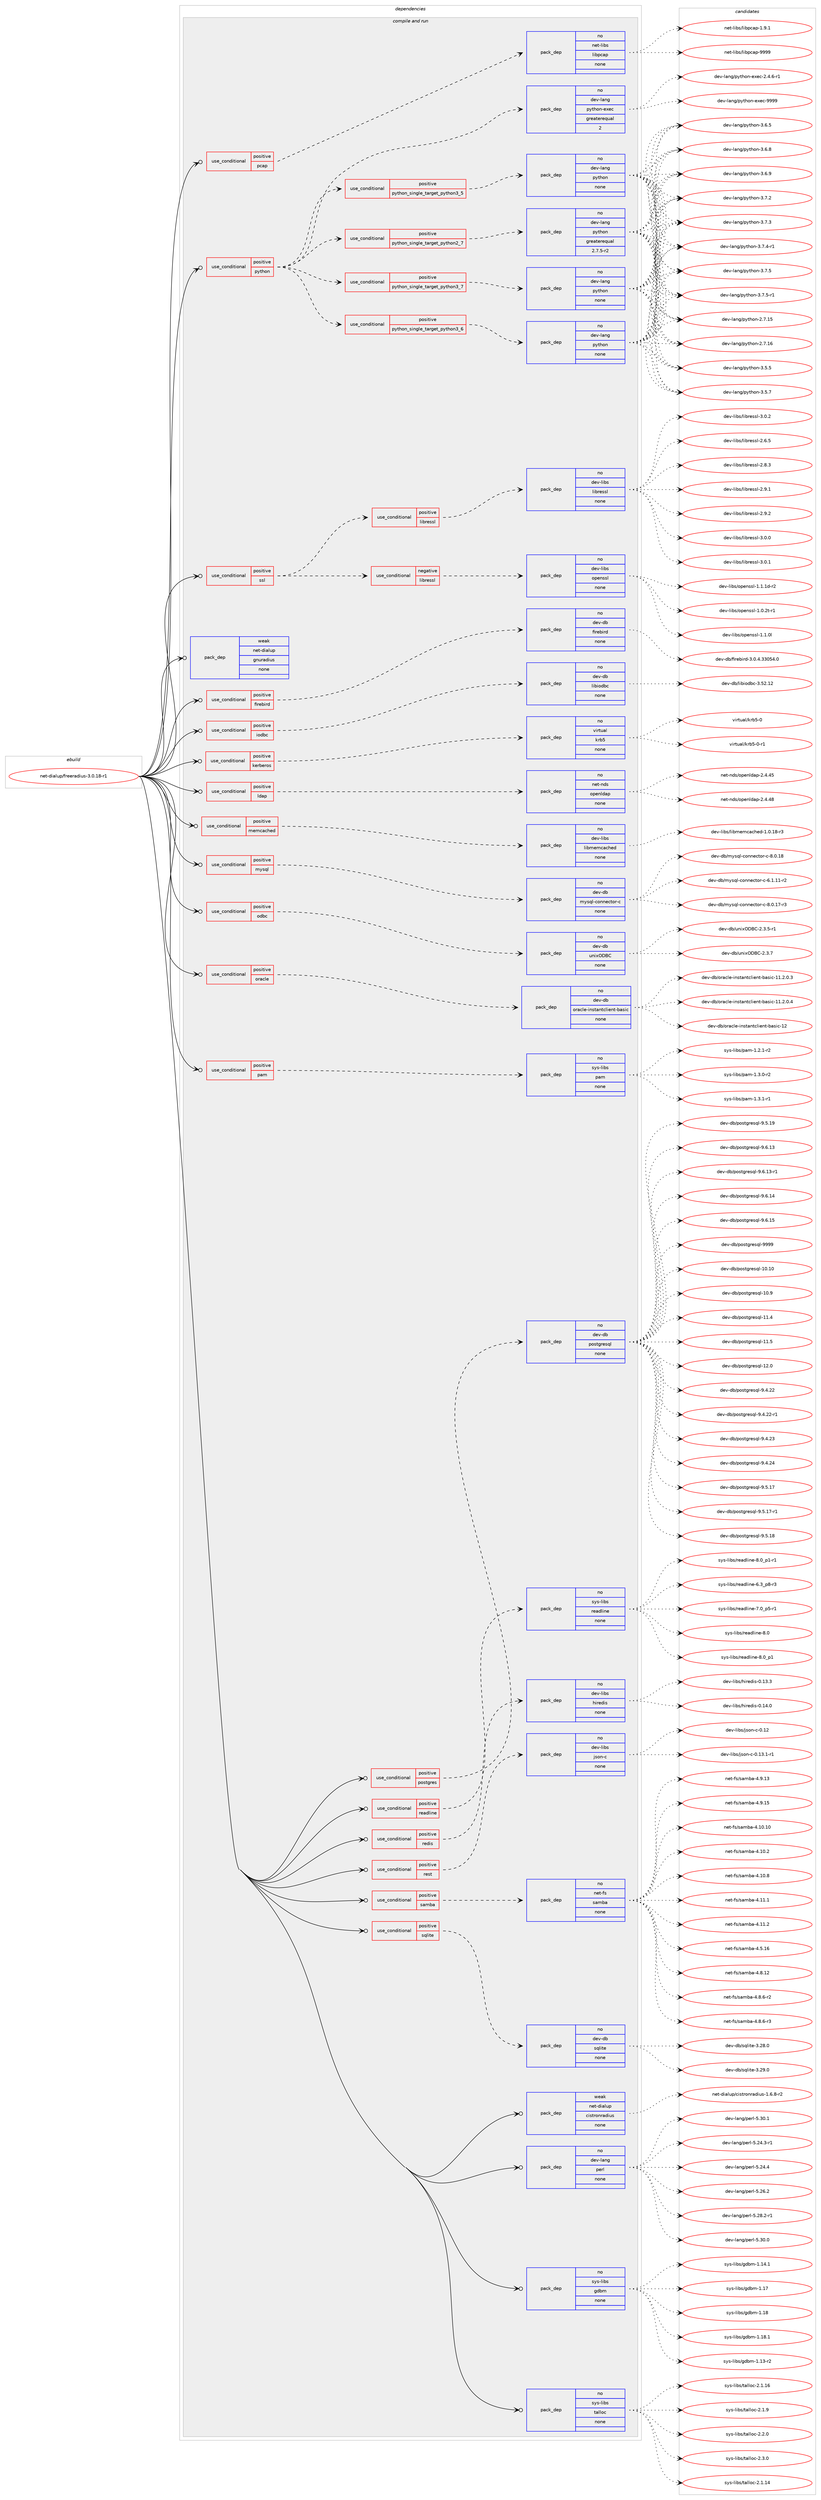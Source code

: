 digraph prolog {

# *************
# Graph options
# *************

newrank=true;
concentrate=true;
compound=true;
graph [rankdir=LR,fontname=Helvetica,fontsize=10,ranksep=1.5];#, ranksep=2.5, nodesep=0.2];
edge  [arrowhead=vee];
node  [fontname=Helvetica,fontsize=10];

# **********
# The ebuild
# **********

subgraph cluster_leftcol {
color=gray;
rank=same;
label=<<i>ebuild</i>>;
id [label="net-dialup/freeradius-3.0.18-r1", color=red, width=4, href="../net-dialup/freeradius-3.0.18-r1.svg"];
}

# ****************
# The dependencies
# ****************

subgraph cluster_midcol {
color=gray;
label=<<i>dependencies</i>>;
subgraph cluster_compile {
fillcolor="#eeeeee";
style=filled;
label=<<i>compile</i>>;
}
subgraph cluster_compileandrun {
fillcolor="#eeeeee";
style=filled;
label=<<i>compile and run</i>>;
subgraph cond199051 {
dependency817588 [label=<<TABLE BORDER="0" CELLBORDER="1" CELLSPACING="0" CELLPADDING="4"><TR><TD ROWSPAN="3" CELLPADDING="10">use_conditional</TD></TR><TR><TD>positive</TD></TR><TR><TD>firebird</TD></TR></TABLE>>, shape=none, color=red];
subgraph pack604239 {
dependency817589 [label=<<TABLE BORDER="0" CELLBORDER="1" CELLSPACING="0" CELLPADDING="4" WIDTH="220"><TR><TD ROWSPAN="6" CELLPADDING="30">pack_dep</TD></TR><TR><TD WIDTH="110">no</TD></TR><TR><TD>dev-db</TD></TR><TR><TD>firebird</TD></TR><TR><TD>none</TD></TR><TR><TD></TD></TR></TABLE>>, shape=none, color=blue];
}
dependency817588:e -> dependency817589:w [weight=20,style="dashed",arrowhead="vee"];
}
id:e -> dependency817588:w [weight=20,style="solid",arrowhead="odotvee"];
subgraph cond199052 {
dependency817590 [label=<<TABLE BORDER="0" CELLBORDER="1" CELLSPACING="0" CELLPADDING="4"><TR><TD ROWSPAN="3" CELLPADDING="10">use_conditional</TD></TR><TR><TD>positive</TD></TR><TR><TD>iodbc</TD></TR></TABLE>>, shape=none, color=red];
subgraph pack604240 {
dependency817591 [label=<<TABLE BORDER="0" CELLBORDER="1" CELLSPACING="0" CELLPADDING="4" WIDTH="220"><TR><TD ROWSPAN="6" CELLPADDING="30">pack_dep</TD></TR><TR><TD WIDTH="110">no</TD></TR><TR><TD>dev-db</TD></TR><TR><TD>libiodbc</TD></TR><TR><TD>none</TD></TR><TR><TD></TD></TR></TABLE>>, shape=none, color=blue];
}
dependency817590:e -> dependency817591:w [weight=20,style="dashed",arrowhead="vee"];
}
id:e -> dependency817590:w [weight=20,style="solid",arrowhead="odotvee"];
subgraph cond199053 {
dependency817592 [label=<<TABLE BORDER="0" CELLBORDER="1" CELLSPACING="0" CELLPADDING="4"><TR><TD ROWSPAN="3" CELLPADDING="10">use_conditional</TD></TR><TR><TD>positive</TD></TR><TR><TD>kerberos</TD></TR></TABLE>>, shape=none, color=red];
subgraph pack604241 {
dependency817593 [label=<<TABLE BORDER="0" CELLBORDER="1" CELLSPACING="0" CELLPADDING="4" WIDTH="220"><TR><TD ROWSPAN="6" CELLPADDING="30">pack_dep</TD></TR><TR><TD WIDTH="110">no</TD></TR><TR><TD>virtual</TD></TR><TR><TD>krb5</TD></TR><TR><TD>none</TD></TR><TR><TD></TD></TR></TABLE>>, shape=none, color=blue];
}
dependency817592:e -> dependency817593:w [weight=20,style="dashed",arrowhead="vee"];
}
id:e -> dependency817592:w [weight=20,style="solid",arrowhead="odotvee"];
subgraph cond199054 {
dependency817594 [label=<<TABLE BORDER="0" CELLBORDER="1" CELLSPACING="0" CELLPADDING="4"><TR><TD ROWSPAN="3" CELLPADDING="10">use_conditional</TD></TR><TR><TD>positive</TD></TR><TR><TD>ldap</TD></TR></TABLE>>, shape=none, color=red];
subgraph pack604242 {
dependency817595 [label=<<TABLE BORDER="0" CELLBORDER="1" CELLSPACING="0" CELLPADDING="4" WIDTH="220"><TR><TD ROWSPAN="6" CELLPADDING="30">pack_dep</TD></TR><TR><TD WIDTH="110">no</TD></TR><TR><TD>net-nds</TD></TR><TR><TD>openldap</TD></TR><TR><TD>none</TD></TR><TR><TD></TD></TR></TABLE>>, shape=none, color=blue];
}
dependency817594:e -> dependency817595:w [weight=20,style="dashed",arrowhead="vee"];
}
id:e -> dependency817594:w [weight=20,style="solid",arrowhead="odotvee"];
subgraph cond199055 {
dependency817596 [label=<<TABLE BORDER="0" CELLBORDER="1" CELLSPACING="0" CELLPADDING="4"><TR><TD ROWSPAN="3" CELLPADDING="10">use_conditional</TD></TR><TR><TD>positive</TD></TR><TR><TD>memcached</TD></TR></TABLE>>, shape=none, color=red];
subgraph pack604243 {
dependency817597 [label=<<TABLE BORDER="0" CELLBORDER="1" CELLSPACING="0" CELLPADDING="4" WIDTH="220"><TR><TD ROWSPAN="6" CELLPADDING="30">pack_dep</TD></TR><TR><TD WIDTH="110">no</TD></TR><TR><TD>dev-libs</TD></TR><TR><TD>libmemcached</TD></TR><TR><TD>none</TD></TR><TR><TD></TD></TR></TABLE>>, shape=none, color=blue];
}
dependency817596:e -> dependency817597:w [weight=20,style="dashed",arrowhead="vee"];
}
id:e -> dependency817596:w [weight=20,style="solid",arrowhead="odotvee"];
subgraph cond199056 {
dependency817598 [label=<<TABLE BORDER="0" CELLBORDER="1" CELLSPACING="0" CELLPADDING="4"><TR><TD ROWSPAN="3" CELLPADDING="10">use_conditional</TD></TR><TR><TD>positive</TD></TR><TR><TD>mysql</TD></TR></TABLE>>, shape=none, color=red];
subgraph pack604244 {
dependency817599 [label=<<TABLE BORDER="0" CELLBORDER="1" CELLSPACING="0" CELLPADDING="4" WIDTH="220"><TR><TD ROWSPAN="6" CELLPADDING="30">pack_dep</TD></TR><TR><TD WIDTH="110">no</TD></TR><TR><TD>dev-db</TD></TR><TR><TD>mysql-connector-c</TD></TR><TR><TD>none</TD></TR><TR><TD></TD></TR></TABLE>>, shape=none, color=blue];
}
dependency817598:e -> dependency817599:w [weight=20,style="dashed",arrowhead="vee"];
}
id:e -> dependency817598:w [weight=20,style="solid",arrowhead="odotvee"];
subgraph cond199057 {
dependency817600 [label=<<TABLE BORDER="0" CELLBORDER="1" CELLSPACING="0" CELLPADDING="4"><TR><TD ROWSPAN="3" CELLPADDING="10">use_conditional</TD></TR><TR><TD>positive</TD></TR><TR><TD>odbc</TD></TR></TABLE>>, shape=none, color=red];
subgraph pack604245 {
dependency817601 [label=<<TABLE BORDER="0" CELLBORDER="1" CELLSPACING="0" CELLPADDING="4" WIDTH="220"><TR><TD ROWSPAN="6" CELLPADDING="30">pack_dep</TD></TR><TR><TD WIDTH="110">no</TD></TR><TR><TD>dev-db</TD></TR><TR><TD>unixODBC</TD></TR><TR><TD>none</TD></TR><TR><TD></TD></TR></TABLE>>, shape=none, color=blue];
}
dependency817600:e -> dependency817601:w [weight=20,style="dashed",arrowhead="vee"];
}
id:e -> dependency817600:w [weight=20,style="solid",arrowhead="odotvee"];
subgraph cond199058 {
dependency817602 [label=<<TABLE BORDER="0" CELLBORDER="1" CELLSPACING="0" CELLPADDING="4"><TR><TD ROWSPAN="3" CELLPADDING="10">use_conditional</TD></TR><TR><TD>positive</TD></TR><TR><TD>oracle</TD></TR></TABLE>>, shape=none, color=red];
subgraph pack604246 {
dependency817603 [label=<<TABLE BORDER="0" CELLBORDER="1" CELLSPACING="0" CELLPADDING="4" WIDTH="220"><TR><TD ROWSPAN="6" CELLPADDING="30">pack_dep</TD></TR><TR><TD WIDTH="110">no</TD></TR><TR><TD>dev-db</TD></TR><TR><TD>oracle-instantclient-basic</TD></TR><TR><TD>none</TD></TR><TR><TD></TD></TR></TABLE>>, shape=none, color=blue];
}
dependency817602:e -> dependency817603:w [weight=20,style="dashed",arrowhead="vee"];
}
id:e -> dependency817602:w [weight=20,style="solid",arrowhead="odotvee"];
subgraph cond199059 {
dependency817604 [label=<<TABLE BORDER="0" CELLBORDER="1" CELLSPACING="0" CELLPADDING="4"><TR><TD ROWSPAN="3" CELLPADDING="10">use_conditional</TD></TR><TR><TD>positive</TD></TR><TR><TD>pam</TD></TR></TABLE>>, shape=none, color=red];
subgraph pack604247 {
dependency817605 [label=<<TABLE BORDER="0" CELLBORDER="1" CELLSPACING="0" CELLPADDING="4" WIDTH="220"><TR><TD ROWSPAN="6" CELLPADDING="30">pack_dep</TD></TR><TR><TD WIDTH="110">no</TD></TR><TR><TD>sys-libs</TD></TR><TR><TD>pam</TD></TR><TR><TD>none</TD></TR><TR><TD></TD></TR></TABLE>>, shape=none, color=blue];
}
dependency817604:e -> dependency817605:w [weight=20,style="dashed",arrowhead="vee"];
}
id:e -> dependency817604:w [weight=20,style="solid",arrowhead="odotvee"];
subgraph cond199060 {
dependency817606 [label=<<TABLE BORDER="0" CELLBORDER="1" CELLSPACING="0" CELLPADDING="4"><TR><TD ROWSPAN="3" CELLPADDING="10">use_conditional</TD></TR><TR><TD>positive</TD></TR><TR><TD>pcap</TD></TR></TABLE>>, shape=none, color=red];
subgraph pack604248 {
dependency817607 [label=<<TABLE BORDER="0" CELLBORDER="1" CELLSPACING="0" CELLPADDING="4" WIDTH="220"><TR><TD ROWSPAN="6" CELLPADDING="30">pack_dep</TD></TR><TR><TD WIDTH="110">no</TD></TR><TR><TD>net-libs</TD></TR><TR><TD>libpcap</TD></TR><TR><TD>none</TD></TR><TR><TD></TD></TR></TABLE>>, shape=none, color=blue];
}
dependency817606:e -> dependency817607:w [weight=20,style="dashed",arrowhead="vee"];
}
id:e -> dependency817606:w [weight=20,style="solid",arrowhead="odotvee"];
subgraph cond199061 {
dependency817608 [label=<<TABLE BORDER="0" CELLBORDER="1" CELLSPACING="0" CELLPADDING="4"><TR><TD ROWSPAN="3" CELLPADDING="10">use_conditional</TD></TR><TR><TD>positive</TD></TR><TR><TD>postgres</TD></TR></TABLE>>, shape=none, color=red];
subgraph pack604249 {
dependency817609 [label=<<TABLE BORDER="0" CELLBORDER="1" CELLSPACING="0" CELLPADDING="4" WIDTH="220"><TR><TD ROWSPAN="6" CELLPADDING="30">pack_dep</TD></TR><TR><TD WIDTH="110">no</TD></TR><TR><TD>dev-db</TD></TR><TR><TD>postgresql</TD></TR><TR><TD>none</TD></TR><TR><TD></TD></TR></TABLE>>, shape=none, color=blue];
}
dependency817608:e -> dependency817609:w [weight=20,style="dashed",arrowhead="vee"];
}
id:e -> dependency817608:w [weight=20,style="solid",arrowhead="odotvee"];
subgraph cond199062 {
dependency817610 [label=<<TABLE BORDER="0" CELLBORDER="1" CELLSPACING="0" CELLPADDING="4"><TR><TD ROWSPAN="3" CELLPADDING="10">use_conditional</TD></TR><TR><TD>positive</TD></TR><TR><TD>python</TD></TR></TABLE>>, shape=none, color=red];
subgraph cond199063 {
dependency817611 [label=<<TABLE BORDER="0" CELLBORDER="1" CELLSPACING="0" CELLPADDING="4"><TR><TD ROWSPAN="3" CELLPADDING="10">use_conditional</TD></TR><TR><TD>positive</TD></TR><TR><TD>python_single_target_python2_7</TD></TR></TABLE>>, shape=none, color=red];
subgraph pack604250 {
dependency817612 [label=<<TABLE BORDER="0" CELLBORDER="1" CELLSPACING="0" CELLPADDING="4" WIDTH="220"><TR><TD ROWSPAN="6" CELLPADDING="30">pack_dep</TD></TR><TR><TD WIDTH="110">no</TD></TR><TR><TD>dev-lang</TD></TR><TR><TD>python</TD></TR><TR><TD>greaterequal</TD></TR><TR><TD>2.7.5-r2</TD></TR></TABLE>>, shape=none, color=blue];
}
dependency817611:e -> dependency817612:w [weight=20,style="dashed",arrowhead="vee"];
}
dependency817610:e -> dependency817611:w [weight=20,style="dashed",arrowhead="vee"];
subgraph cond199064 {
dependency817613 [label=<<TABLE BORDER="0" CELLBORDER="1" CELLSPACING="0" CELLPADDING="4"><TR><TD ROWSPAN="3" CELLPADDING="10">use_conditional</TD></TR><TR><TD>positive</TD></TR><TR><TD>python_single_target_python3_5</TD></TR></TABLE>>, shape=none, color=red];
subgraph pack604251 {
dependency817614 [label=<<TABLE BORDER="0" CELLBORDER="1" CELLSPACING="0" CELLPADDING="4" WIDTH="220"><TR><TD ROWSPAN="6" CELLPADDING="30">pack_dep</TD></TR><TR><TD WIDTH="110">no</TD></TR><TR><TD>dev-lang</TD></TR><TR><TD>python</TD></TR><TR><TD>none</TD></TR><TR><TD></TD></TR></TABLE>>, shape=none, color=blue];
}
dependency817613:e -> dependency817614:w [weight=20,style="dashed",arrowhead="vee"];
}
dependency817610:e -> dependency817613:w [weight=20,style="dashed",arrowhead="vee"];
subgraph cond199065 {
dependency817615 [label=<<TABLE BORDER="0" CELLBORDER="1" CELLSPACING="0" CELLPADDING="4"><TR><TD ROWSPAN="3" CELLPADDING="10">use_conditional</TD></TR><TR><TD>positive</TD></TR><TR><TD>python_single_target_python3_6</TD></TR></TABLE>>, shape=none, color=red];
subgraph pack604252 {
dependency817616 [label=<<TABLE BORDER="0" CELLBORDER="1" CELLSPACING="0" CELLPADDING="4" WIDTH="220"><TR><TD ROWSPAN="6" CELLPADDING="30">pack_dep</TD></TR><TR><TD WIDTH="110">no</TD></TR><TR><TD>dev-lang</TD></TR><TR><TD>python</TD></TR><TR><TD>none</TD></TR><TR><TD></TD></TR></TABLE>>, shape=none, color=blue];
}
dependency817615:e -> dependency817616:w [weight=20,style="dashed",arrowhead="vee"];
}
dependency817610:e -> dependency817615:w [weight=20,style="dashed",arrowhead="vee"];
subgraph cond199066 {
dependency817617 [label=<<TABLE BORDER="0" CELLBORDER="1" CELLSPACING="0" CELLPADDING="4"><TR><TD ROWSPAN="3" CELLPADDING="10">use_conditional</TD></TR><TR><TD>positive</TD></TR><TR><TD>python_single_target_python3_7</TD></TR></TABLE>>, shape=none, color=red];
subgraph pack604253 {
dependency817618 [label=<<TABLE BORDER="0" CELLBORDER="1" CELLSPACING="0" CELLPADDING="4" WIDTH="220"><TR><TD ROWSPAN="6" CELLPADDING="30">pack_dep</TD></TR><TR><TD WIDTH="110">no</TD></TR><TR><TD>dev-lang</TD></TR><TR><TD>python</TD></TR><TR><TD>none</TD></TR><TR><TD></TD></TR></TABLE>>, shape=none, color=blue];
}
dependency817617:e -> dependency817618:w [weight=20,style="dashed",arrowhead="vee"];
}
dependency817610:e -> dependency817617:w [weight=20,style="dashed",arrowhead="vee"];
subgraph pack604254 {
dependency817619 [label=<<TABLE BORDER="0" CELLBORDER="1" CELLSPACING="0" CELLPADDING="4" WIDTH="220"><TR><TD ROWSPAN="6" CELLPADDING="30">pack_dep</TD></TR><TR><TD WIDTH="110">no</TD></TR><TR><TD>dev-lang</TD></TR><TR><TD>python-exec</TD></TR><TR><TD>greaterequal</TD></TR><TR><TD>2</TD></TR></TABLE>>, shape=none, color=blue];
}
dependency817610:e -> dependency817619:w [weight=20,style="dashed",arrowhead="vee"];
}
id:e -> dependency817610:w [weight=20,style="solid",arrowhead="odotvee"];
subgraph cond199067 {
dependency817620 [label=<<TABLE BORDER="0" CELLBORDER="1" CELLSPACING="0" CELLPADDING="4"><TR><TD ROWSPAN="3" CELLPADDING="10">use_conditional</TD></TR><TR><TD>positive</TD></TR><TR><TD>readline</TD></TR></TABLE>>, shape=none, color=red];
subgraph pack604255 {
dependency817621 [label=<<TABLE BORDER="0" CELLBORDER="1" CELLSPACING="0" CELLPADDING="4" WIDTH="220"><TR><TD ROWSPAN="6" CELLPADDING="30">pack_dep</TD></TR><TR><TD WIDTH="110">no</TD></TR><TR><TD>sys-libs</TD></TR><TR><TD>readline</TD></TR><TR><TD>none</TD></TR><TR><TD></TD></TR></TABLE>>, shape=none, color=blue];
}
dependency817620:e -> dependency817621:w [weight=20,style="dashed",arrowhead="vee"];
}
id:e -> dependency817620:w [weight=20,style="solid",arrowhead="odotvee"];
subgraph cond199068 {
dependency817622 [label=<<TABLE BORDER="0" CELLBORDER="1" CELLSPACING="0" CELLPADDING="4"><TR><TD ROWSPAN="3" CELLPADDING="10">use_conditional</TD></TR><TR><TD>positive</TD></TR><TR><TD>redis</TD></TR></TABLE>>, shape=none, color=red];
subgraph pack604256 {
dependency817623 [label=<<TABLE BORDER="0" CELLBORDER="1" CELLSPACING="0" CELLPADDING="4" WIDTH="220"><TR><TD ROWSPAN="6" CELLPADDING="30">pack_dep</TD></TR><TR><TD WIDTH="110">no</TD></TR><TR><TD>dev-libs</TD></TR><TR><TD>hiredis</TD></TR><TR><TD>none</TD></TR><TR><TD></TD></TR></TABLE>>, shape=none, color=blue];
}
dependency817622:e -> dependency817623:w [weight=20,style="dashed",arrowhead="vee"];
}
id:e -> dependency817622:w [weight=20,style="solid",arrowhead="odotvee"];
subgraph cond199069 {
dependency817624 [label=<<TABLE BORDER="0" CELLBORDER="1" CELLSPACING="0" CELLPADDING="4"><TR><TD ROWSPAN="3" CELLPADDING="10">use_conditional</TD></TR><TR><TD>positive</TD></TR><TR><TD>rest</TD></TR></TABLE>>, shape=none, color=red];
subgraph pack604257 {
dependency817625 [label=<<TABLE BORDER="0" CELLBORDER="1" CELLSPACING="0" CELLPADDING="4" WIDTH="220"><TR><TD ROWSPAN="6" CELLPADDING="30">pack_dep</TD></TR><TR><TD WIDTH="110">no</TD></TR><TR><TD>dev-libs</TD></TR><TR><TD>json-c</TD></TR><TR><TD>none</TD></TR><TR><TD></TD></TR></TABLE>>, shape=none, color=blue];
}
dependency817624:e -> dependency817625:w [weight=20,style="dashed",arrowhead="vee"];
}
id:e -> dependency817624:w [weight=20,style="solid",arrowhead="odotvee"];
subgraph cond199070 {
dependency817626 [label=<<TABLE BORDER="0" CELLBORDER="1" CELLSPACING="0" CELLPADDING="4"><TR><TD ROWSPAN="3" CELLPADDING="10">use_conditional</TD></TR><TR><TD>positive</TD></TR><TR><TD>samba</TD></TR></TABLE>>, shape=none, color=red];
subgraph pack604258 {
dependency817627 [label=<<TABLE BORDER="0" CELLBORDER="1" CELLSPACING="0" CELLPADDING="4" WIDTH="220"><TR><TD ROWSPAN="6" CELLPADDING="30">pack_dep</TD></TR><TR><TD WIDTH="110">no</TD></TR><TR><TD>net-fs</TD></TR><TR><TD>samba</TD></TR><TR><TD>none</TD></TR><TR><TD></TD></TR></TABLE>>, shape=none, color=blue];
}
dependency817626:e -> dependency817627:w [weight=20,style="dashed",arrowhead="vee"];
}
id:e -> dependency817626:w [weight=20,style="solid",arrowhead="odotvee"];
subgraph cond199071 {
dependency817628 [label=<<TABLE BORDER="0" CELLBORDER="1" CELLSPACING="0" CELLPADDING="4"><TR><TD ROWSPAN="3" CELLPADDING="10">use_conditional</TD></TR><TR><TD>positive</TD></TR><TR><TD>sqlite</TD></TR></TABLE>>, shape=none, color=red];
subgraph pack604259 {
dependency817629 [label=<<TABLE BORDER="0" CELLBORDER="1" CELLSPACING="0" CELLPADDING="4" WIDTH="220"><TR><TD ROWSPAN="6" CELLPADDING="30">pack_dep</TD></TR><TR><TD WIDTH="110">no</TD></TR><TR><TD>dev-db</TD></TR><TR><TD>sqlite</TD></TR><TR><TD>none</TD></TR><TR><TD></TD></TR></TABLE>>, shape=none, color=blue];
}
dependency817628:e -> dependency817629:w [weight=20,style="dashed",arrowhead="vee"];
}
id:e -> dependency817628:w [weight=20,style="solid",arrowhead="odotvee"];
subgraph cond199072 {
dependency817630 [label=<<TABLE BORDER="0" CELLBORDER="1" CELLSPACING="0" CELLPADDING="4"><TR><TD ROWSPAN="3" CELLPADDING="10">use_conditional</TD></TR><TR><TD>positive</TD></TR><TR><TD>ssl</TD></TR></TABLE>>, shape=none, color=red];
subgraph cond199073 {
dependency817631 [label=<<TABLE BORDER="0" CELLBORDER="1" CELLSPACING="0" CELLPADDING="4"><TR><TD ROWSPAN="3" CELLPADDING="10">use_conditional</TD></TR><TR><TD>negative</TD></TR><TR><TD>libressl</TD></TR></TABLE>>, shape=none, color=red];
subgraph pack604260 {
dependency817632 [label=<<TABLE BORDER="0" CELLBORDER="1" CELLSPACING="0" CELLPADDING="4" WIDTH="220"><TR><TD ROWSPAN="6" CELLPADDING="30">pack_dep</TD></TR><TR><TD WIDTH="110">no</TD></TR><TR><TD>dev-libs</TD></TR><TR><TD>openssl</TD></TR><TR><TD>none</TD></TR><TR><TD></TD></TR></TABLE>>, shape=none, color=blue];
}
dependency817631:e -> dependency817632:w [weight=20,style="dashed",arrowhead="vee"];
}
dependency817630:e -> dependency817631:w [weight=20,style="dashed",arrowhead="vee"];
subgraph cond199074 {
dependency817633 [label=<<TABLE BORDER="0" CELLBORDER="1" CELLSPACING="0" CELLPADDING="4"><TR><TD ROWSPAN="3" CELLPADDING="10">use_conditional</TD></TR><TR><TD>positive</TD></TR><TR><TD>libressl</TD></TR></TABLE>>, shape=none, color=red];
subgraph pack604261 {
dependency817634 [label=<<TABLE BORDER="0" CELLBORDER="1" CELLSPACING="0" CELLPADDING="4" WIDTH="220"><TR><TD ROWSPAN="6" CELLPADDING="30">pack_dep</TD></TR><TR><TD WIDTH="110">no</TD></TR><TR><TD>dev-libs</TD></TR><TR><TD>libressl</TD></TR><TR><TD>none</TD></TR><TR><TD></TD></TR></TABLE>>, shape=none, color=blue];
}
dependency817633:e -> dependency817634:w [weight=20,style="dashed",arrowhead="vee"];
}
dependency817630:e -> dependency817633:w [weight=20,style="dashed",arrowhead="vee"];
}
id:e -> dependency817630:w [weight=20,style="solid",arrowhead="odotvee"];
subgraph pack604262 {
dependency817635 [label=<<TABLE BORDER="0" CELLBORDER="1" CELLSPACING="0" CELLPADDING="4" WIDTH="220"><TR><TD ROWSPAN="6" CELLPADDING="30">pack_dep</TD></TR><TR><TD WIDTH="110">no</TD></TR><TR><TD>dev-lang</TD></TR><TR><TD>perl</TD></TR><TR><TD>none</TD></TR><TR><TD></TD></TR></TABLE>>, shape=none, color=blue];
}
id:e -> dependency817635:w [weight=20,style="solid",arrowhead="odotvee"];
subgraph pack604263 {
dependency817636 [label=<<TABLE BORDER="0" CELLBORDER="1" CELLSPACING="0" CELLPADDING="4" WIDTH="220"><TR><TD ROWSPAN="6" CELLPADDING="30">pack_dep</TD></TR><TR><TD WIDTH="110">no</TD></TR><TR><TD>sys-libs</TD></TR><TR><TD>gdbm</TD></TR><TR><TD>none</TD></TR><TR><TD></TD></TR></TABLE>>, shape=none, color=blue];
}
id:e -> dependency817636:w [weight=20,style="solid",arrowhead="odotvee"];
subgraph pack604264 {
dependency817637 [label=<<TABLE BORDER="0" CELLBORDER="1" CELLSPACING="0" CELLPADDING="4" WIDTH="220"><TR><TD ROWSPAN="6" CELLPADDING="30">pack_dep</TD></TR><TR><TD WIDTH="110">no</TD></TR><TR><TD>sys-libs</TD></TR><TR><TD>talloc</TD></TR><TR><TD>none</TD></TR><TR><TD></TD></TR></TABLE>>, shape=none, color=blue];
}
id:e -> dependency817637:w [weight=20,style="solid",arrowhead="odotvee"];
subgraph pack604265 {
dependency817638 [label=<<TABLE BORDER="0" CELLBORDER="1" CELLSPACING="0" CELLPADDING="4" WIDTH="220"><TR><TD ROWSPAN="6" CELLPADDING="30">pack_dep</TD></TR><TR><TD WIDTH="110">weak</TD></TR><TR><TD>net-dialup</TD></TR><TR><TD>cistronradius</TD></TR><TR><TD>none</TD></TR><TR><TD></TD></TR></TABLE>>, shape=none, color=blue];
}
id:e -> dependency817638:w [weight=20,style="solid",arrowhead="odotvee"];
subgraph pack604266 {
dependency817639 [label=<<TABLE BORDER="0" CELLBORDER="1" CELLSPACING="0" CELLPADDING="4" WIDTH="220"><TR><TD ROWSPAN="6" CELLPADDING="30">pack_dep</TD></TR><TR><TD WIDTH="110">weak</TD></TR><TR><TD>net-dialup</TD></TR><TR><TD>gnuradius</TD></TR><TR><TD>none</TD></TR><TR><TD></TD></TR></TABLE>>, shape=none, color=blue];
}
id:e -> dependency817639:w [weight=20,style="solid",arrowhead="odotvee"];
}
subgraph cluster_run {
fillcolor="#eeeeee";
style=filled;
label=<<i>run</i>>;
}
}

# **************
# The candidates
# **************

subgraph cluster_choices {
rank=same;
color=gray;
label=<<i>candidates</i>>;

subgraph choice604239 {
color=black;
nodesep=1;
choice100101118451009847102105114101981051141004551464846524651514853524648 [label="dev-db/firebird-3.0.4.33054.0", color=red, width=4,href="../dev-db/firebird-3.0.4.33054.0.svg"];
dependency817589:e -> choice100101118451009847102105114101981051141004551464846524651514853524648:w [style=dotted,weight="100"];
}
subgraph choice604240 {
color=black;
nodesep=1;
choice1001011184510098471081059810511110098994551465350464950 [label="dev-db/libiodbc-3.52.12", color=red, width=4,href="../dev-db/libiodbc-3.52.12.svg"];
dependency817591:e -> choice1001011184510098471081059810511110098994551465350464950:w [style=dotted,weight="100"];
}
subgraph choice604241 {
color=black;
nodesep=1;
choice118105114116117971084710711498534548 [label="virtual/krb5-0", color=red, width=4,href="../virtual/krb5-0.svg"];
choice1181051141161179710847107114985345484511449 [label="virtual/krb5-0-r1", color=red, width=4,href="../virtual/krb5-0-r1.svg"];
dependency817593:e -> choice118105114116117971084710711498534548:w [style=dotted,weight="100"];
dependency817593:e -> choice1181051141161179710847107114985345484511449:w [style=dotted,weight="100"];
}
subgraph choice604242 {
color=black;
nodesep=1;
choice11010111645110100115471111121011101081009711245504652465253 [label="net-nds/openldap-2.4.45", color=red, width=4,href="../net-nds/openldap-2.4.45.svg"];
choice11010111645110100115471111121011101081009711245504652465256 [label="net-nds/openldap-2.4.48", color=red, width=4,href="../net-nds/openldap-2.4.48.svg"];
dependency817595:e -> choice11010111645110100115471111121011101081009711245504652465253:w [style=dotted,weight="100"];
dependency817595:e -> choice11010111645110100115471111121011101081009711245504652465256:w [style=dotted,weight="100"];
}
subgraph choice604243 {
color=black;
nodesep=1;
choice10010111845108105981154710810598109101109999799104101100454946484649564511451 [label="dev-libs/libmemcached-1.0.18-r3", color=red, width=4,href="../dev-libs/libmemcached-1.0.18-r3.svg"];
dependency817597:e -> choice10010111845108105981154710810598109101109999799104101100454946484649564511451:w [style=dotted,weight="100"];
}
subgraph choice604244 {
color=black;
nodesep=1;
choice1001011184510098471091211151131084599111110110101991161111144599455446494649494511450 [label="dev-db/mysql-connector-c-6.1.11-r2", color=red, width=4,href="../dev-db/mysql-connector-c-6.1.11-r2.svg"];
choice1001011184510098471091211151131084599111110110101991161111144599455646484649554511451 [label="dev-db/mysql-connector-c-8.0.17-r3", color=red, width=4,href="../dev-db/mysql-connector-c-8.0.17-r3.svg"];
choice100101118451009847109121115113108459911111011010199116111114459945564648464956 [label="dev-db/mysql-connector-c-8.0.18", color=red, width=4,href="../dev-db/mysql-connector-c-8.0.18.svg"];
dependency817599:e -> choice1001011184510098471091211151131084599111110110101991161111144599455446494649494511450:w [style=dotted,weight="100"];
dependency817599:e -> choice1001011184510098471091211151131084599111110110101991161111144599455646484649554511451:w [style=dotted,weight="100"];
dependency817599:e -> choice100101118451009847109121115113108459911111011010199116111114459945564648464956:w [style=dotted,weight="100"];
}
subgraph choice604245 {
color=black;
nodesep=1;
choice100101118451009847117110105120796866674550465146534511449 [label="dev-db/unixODBC-2.3.5-r1", color=red, width=4,href="../dev-db/unixODBC-2.3.5-r1.svg"];
choice10010111845100984711711010512079686667455046514655 [label="dev-db/unixODBC-2.3.7", color=red, width=4,href="../dev-db/unixODBC-2.3.7.svg"];
dependency817601:e -> choice100101118451009847117110105120796866674550465146534511449:w [style=dotted,weight="100"];
dependency817601:e -> choice10010111845100984711711010512079686667455046514655:w [style=dotted,weight="100"];
}
subgraph choice604246 {
color=black;
nodesep=1;
choice100101118451009847111114979910810145105110115116971101169910810510111011645989711510599454949465046484651 [label="dev-db/oracle-instantclient-basic-11.2.0.3", color=red, width=4,href="../dev-db/oracle-instantclient-basic-11.2.0.3.svg"];
choice100101118451009847111114979910810145105110115116971101169910810510111011645989711510599454949465046484652 [label="dev-db/oracle-instantclient-basic-11.2.0.4", color=red, width=4,href="../dev-db/oracle-instantclient-basic-11.2.0.4.svg"];
choice100101118451009847111114979910810145105110115116971101169910810510111011645989711510599454950 [label="dev-db/oracle-instantclient-basic-12", color=red, width=4,href="../dev-db/oracle-instantclient-basic-12.svg"];
dependency817603:e -> choice100101118451009847111114979910810145105110115116971101169910810510111011645989711510599454949465046484651:w [style=dotted,weight="100"];
dependency817603:e -> choice100101118451009847111114979910810145105110115116971101169910810510111011645989711510599454949465046484652:w [style=dotted,weight="100"];
dependency817603:e -> choice100101118451009847111114979910810145105110115116971101169910810510111011645989711510599454950:w [style=dotted,weight="100"];
}
subgraph choice604247 {
color=black;
nodesep=1;
choice115121115451081059811547112971094549465046494511450 [label="sys-libs/pam-1.2.1-r2", color=red, width=4,href="../sys-libs/pam-1.2.1-r2.svg"];
choice115121115451081059811547112971094549465146484511450 [label="sys-libs/pam-1.3.0-r2", color=red, width=4,href="../sys-libs/pam-1.3.0-r2.svg"];
choice115121115451081059811547112971094549465146494511449 [label="sys-libs/pam-1.3.1-r1", color=red, width=4,href="../sys-libs/pam-1.3.1-r1.svg"];
dependency817605:e -> choice115121115451081059811547112971094549465046494511450:w [style=dotted,weight="100"];
dependency817605:e -> choice115121115451081059811547112971094549465146484511450:w [style=dotted,weight="100"];
dependency817605:e -> choice115121115451081059811547112971094549465146494511449:w [style=dotted,weight="100"];
}
subgraph choice604248 {
color=black;
nodesep=1;
choice110101116451081059811547108105981129997112454946574649 [label="net-libs/libpcap-1.9.1", color=red, width=4,href="../net-libs/libpcap-1.9.1.svg"];
choice1101011164510810598115471081059811299971124557575757 [label="net-libs/libpcap-9999", color=red, width=4,href="../net-libs/libpcap-9999.svg"];
dependency817607:e -> choice110101116451081059811547108105981129997112454946574649:w [style=dotted,weight="100"];
dependency817607:e -> choice1101011164510810598115471081059811299971124557575757:w [style=dotted,weight="100"];
}
subgraph choice604249 {
color=black;
nodesep=1;
choice100101118451009847112111115116103114101115113108454948464948 [label="dev-db/postgresql-10.10", color=red, width=4,href="../dev-db/postgresql-10.10.svg"];
choice1001011184510098471121111151161031141011151131084549484657 [label="dev-db/postgresql-10.9", color=red, width=4,href="../dev-db/postgresql-10.9.svg"];
choice1001011184510098471121111151161031141011151131084549494652 [label="dev-db/postgresql-11.4", color=red, width=4,href="../dev-db/postgresql-11.4.svg"];
choice1001011184510098471121111151161031141011151131084549494653 [label="dev-db/postgresql-11.5", color=red, width=4,href="../dev-db/postgresql-11.5.svg"];
choice1001011184510098471121111151161031141011151131084549504648 [label="dev-db/postgresql-12.0", color=red, width=4,href="../dev-db/postgresql-12.0.svg"];
choice10010111845100984711211111511610311410111511310845574652465050 [label="dev-db/postgresql-9.4.22", color=red, width=4,href="../dev-db/postgresql-9.4.22.svg"];
choice100101118451009847112111115116103114101115113108455746524650504511449 [label="dev-db/postgresql-9.4.22-r1", color=red, width=4,href="../dev-db/postgresql-9.4.22-r1.svg"];
choice10010111845100984711211111511610311410111511310845574652465051 [label="dev-db/postgresql-9.4.23", color=red, width=4,href="../dev-db/postgresql-9.4.23.svg"];
choice10010111845100984711211111511610311410111511310845574652465052 [label="dev-db/postgresql-9.4.24", color=red, width=4,href="../dev-db/postgresql-9.4.24.svg"];
choice10010111845100984711211111511610311410111511310845574653464955 [label="dev-db/postgresql-9.5.17", color=red, width=4,href="../dev-db/postgresql-9.5.17.svg"];
choice100101118451009847112111115116103114101115113108455746534649554511449 [label="dev-db/postgresql-9.5.17-r1", color=red, width=4,href="../dev-db/postgresql-9.5.17-r1.svg"];
choice10010111845100984711211111511610311410111511310845574653464956 [label="dev-db/postgresql-9.5.18", color=red, width=4,href="../dev-db/postgresql-9.5.18.svg"];
choice10010111845100984711211111511610311410111511310845574653464957 [label="dev-db/postgresql-9.5.19", color=red, width=4,href="../dev-db/postgresql-9.5.19.svg"];
choice10010111845100984711211111511610311410111511310845574654464951 [label="dev-db/postgresql-9.6.13", color=red, width=4,href="../dev-db/postgresql-9.6.13.svg"];
choice100101118451009847112111115116103114101115113108455746544649514511449 [label="dev-db/postgresql-9.6.13-r1", color=red, width=4,href="../dev-db/postgresql-9.6.13-r1.svg"];
choice10010111845100984711211111511610311410111511310845574654464952 [label="dev-db/postgresql-9.6.14", color=red, width=4,href="../dev-db/postgresql-9.6.14.svg"];
choice10010111845100984711211111511610311410111511310845574654464953 [label="dev-db/postgresql-9.6.15", color=red, width=4,href="../dev-db/postgresql-9.6.15.svg"];
choice1001011184510098471121111151161031141011151131084557575757 [label="dev-db/postgresql-9999", color=red, width=4,href="../dev-db/postgresql-9999.svg"];
dependency817609:e -> choice100101118451009847112111115116103114101115113108454948464948:w [style=dotted,weight="100"];
dependency817609:e -> choice1001011184510098471121111151161031141011151131084549484657:w [style=dotted,weight="100"];
dependency817609:e -> choice1001011184510098471121111151161031141011151131084549494652:w [style=dotted,weight="100"];
dependency817609:e -> choice1001011184510098471121111151161031141011151131084549494653:w [style=dotted,weight="100"];
dependency817609:e -> choice1001011184510098471121111151161031141011151131084549504648:w [style=dotted,weight="100"];
dependency817609:e -> choice10010111845100984711211111511610311410111511310845574652465050:w [style=dotted,weight="100"];
dependency817609:e -> choice100101118451009847112111115116103114101115113108455746524650504511449:w [style=dotted,weight="100"];
dependency817609:e -> choice10010111845100984711211111511610311410111511310845574652465051:w [style=dotted,weight="100"];
dependency817609:e -> choice10010111845100984711211111511610311410111511310845574652465052:w [style=dotted,weight="100"];
dependency817609:e -> choice10010111845100984711211111511610311410111511310845574653464955:w [style=dotted,weight="100"];
dependency817609:e -> choice100101118451009847112111115116103114101115113108455746534649554511449:w [style=dotted,weight="100"];
dependency817609:e -> choice10010111845100984711211111511610311410111511310845574653464956:w [style=dotted,weight="100"];
dependency817609:e -> choice10010111845100984711211111511610311410111511310845574653464957:w [style=dotted,weight="100"];
dependency817609:e -> choice10010111845100984711211111511610311410111511310845574654464951:w [style=dotted,weight="100"];
dependency817609:e -> choice100101118451009847112111115116103114101115113108455746544649514511449:w [style=dotted,weight="100"];
dependency817609:e -> choice10010111845100984711211111511610311410111511310845574654464952:w [style=dotted,weight="100"];
dependency817609:e -> choice10010111845100984711211111511610311410111511310845574654464953:w [style=dotted,weight="100"];
dependency817609:e -> choice1001011184510098471121111151161031141011151131084557575757:w [style=dotted,weight="100"];
}
subgraph choice604250 {
color=black;
nodesep=1;
choice10010111845108971101034711212111610411111045504655464953 [label="dev-lang/python-2.7.15", color=red, width=4,href="../dev-lang/python-2.7.15.svg"];
choice10010111845108971101034711212111610411111045504655464954 [label="dev-lang/python-2.7.16", color=red, width=4,href="../dev-lang/python-2.7.16.svg"];
choice100101118451089711010347112121116104111110455146534653 [label="dev-lang/python-3.5.5", color=red, width=4,href="../dev-lang/python-3.5.5.svg"];
choice100101118451089711010347112121116104111110455146534655 [label="dev-lang/python-3.5.7", color=red, width=4,href="../dev-lang/python-3.5.7.svg"];
choice100101118451089711010347112121116104111110455146544653 [label="dev-lang/python-3.6.5", color=red, width=4,href="../dev-lang/python-3.6.5.svg"];
choice100101118451089711010347112121116104111110455146544656 [label="dev-lang/python-3.6.8", color=red, width=4,href="../dev-lang/python-3.6.8.svg"];
choice100101118451089711010347112121116104111110455146544657 [label="dev-lang/python-3.6.9", color=red, width=4,href="../dev-lang/python-3.6.9.svg"];
choice100101118451089711010347112121116104111110455146554650 [label="dev-lang/python-3.7.2", color=red, width=4,href="../dev-lang/python-3.7.2.svg"];
choice100101118451089711010347112121116104111110455146554651 [label="dev-lang/python-3.7.3", color=red, width=4,href="../dev-lang/python-3.7.3.svg"];
choice1001011184510897110103471121211161041111104551465546524511449 [label="dev-lang/python-3.7.4-r1", color=red, width=4,href="../dev-lang/python-3.7.4-r1.svg"];
choice100101118451089711010347112121116104111110455146554653 [label="dev-lang/python-3.7.5", color=red, width=4,href="../dev-lang/python-3.7.5.svg"];
choice1001011184510897110103471121211161041111104551465546534511449 [label="dev-lang/python-3.7.5-r1", color=red, width=4,href="../dev-lang/python-3.7.5-r1.svg"];
dependency817612:e -> choice10010111845108971101034711212111610411111045504655464953:w [style=dotted,weight="100"];
dependency817612:e -> choice10010111845108971101034711212111610411111045504655464954:w [style=dotted,weight="100"];
dependency817612:e -> choice100101118451089711010347112121116104111110455146534653:w [style=dotted,weight="100"];
dependency817612:e -> choice100101118451089711010347112121116104111110455146534655:w [style=dotted,weight="100"];
dependency817612:e -> choice100101118451089711010347112121116104111110455146544653:w [style=dotted,weight="100"];
dependency817612:e -> choice100101118451089711010347112121116104111110455146544656:w [style=dotted,weight="100"];
dependency817612:e -> choice100101118451089711010347112121116104111110455146544657:w [style=dotted,weight="100"];
dependency817612:e -> choice100101118451089711010347112121116104111110455146554650:w [style=dotted,weight="100"];
dependency817612:e -> choice100101118451089711010347112121116104111110455146554651:w [style=dotted,weight="100"];
dependency817612:e -> choice1001011184510897110103471121211161041111104551465546524511449:w [style=dotted,weight="100"];
dependency817612:e -> choice100101118451089711010347112121116104111110455146554653:w [style=dotted,weight="100"];
dependency817612:e -> choice1001011184510897110103471121211161041111104551465546534511449:w [style=dotted,weight="100"];
}
subgraph choice604251 {
color=black;
nodesep=1;
choice10010111845108971101034711212111610411111045504655464953 [label="dev-lang/python-2.7.15", color=red, width=4,href="../dev-lang/python-2.7.15.svg"];
choice10010111845108971101034711212111610411111045504655464954 [label="dev-lang/python-2.7.16", color=red, width=4,href="../dev-lang/python-2.7.16.svg"];
choice100101118451089711010347112121116104111110455146534653 [label="dev-lang/python-3.5.5", color=red, width=4,href="../dev-lang/python-3.5.5.svg"];
choice100101118451089711010347112121116104111110455146534655 [label="dev-lang/python-3.5.7", color=red, width=4,href="../dev-lang/python-3.5.7.svg"];
choice100101118451089711010347112121116104111110455146544653 [label="dev-lang/python-3.6.5", color=red, width=4,href="../dev-lang/python-3.6.5.svg"];
choice100101118451089711010347112121116104111110455146544656 [label="dev-lang/python-3.6.8", color=red, width=4,href="../dev-lang/python-3.6.8.svg"];
choice100101118451089711010347112121116104111110455146544657 [label="dev-lang/python-3.6.9", color=red, width=4,href="../dev-lang/python-3.6.9.svg"];
choice100101118451089711010347112121116104111110455146554650 [label="dev-lang/python-3.7.2", color=red, width=4,href="../dev-lang/python-3.7.2.svg"];
choice100101118451089711010347112121116104111110455146554651 [label="dev-lang/python-3.7.3", color=red, width=4,href="../dev-lang/python-3.7.3.svg"];
choice1001011184510897110103471121211161041111104551465546524511449 [label="dev-lang/python-3.7.4-r1", color=red, width=4,href="../dev-lang/python-3.7.4-r1.svg"];
choice100101118451089711010347112121116104111110455146554653 [label="dev-lang/python-3.7.5", color=red, width=4,href="../dev-lang/python-3.7.5.svg"];
choice1001011184510897110103471121211161041111104551465546534511449 [label="dev-lang/python-3.7.5-r1", color=red, width=4,href="../dev-lang/python-3.7.5-r1.svg"];
dependency817614:e -> choice10010111845108971101034711212111610411111045504655464953:w [style=dotted,weight="100"];
dependency817614:e -> choice10010111845108971101034711212111610411111045504655464954:w [style=dotted,weight="100"];
dependency817614:e -> choice100101118451089711010347112121116104111110455146534653:w [style=dotted,weight="100"];
dependency817614:e -> choice100101118451089711010347112121116104111110455146534655:w [style=dotted,weight="100"];
dependency817614:e -> choice100101118451089711010347112121116104111110455146544653:w [style=dotted,weight="100"];
dependency817614:e -> choice100101118451089711010347112121116104111110455146544656:w [style=dotted,weight="100"];
dependency817614:e -> choice100101118451089711010347112121116104111110455146544657:w [style=dotted,weight="100"];
dependency817614:e -> choice100101118451089711010347112121116104111110455146554650:w [style=dotted,weight="100"];
dependency817614:e -> choice100101118451089711010347112121116104111110455146554651:w [style=dotted,weight="100"];
dependency817614:e -> choice1001011184510897110103471121211161041111104551465546524511449:w [style=dotted,weight="100"];
dependency817614:e -> choice100101118451089711010347112121116104111110455146554653:w [style=dotted,weight="100"];
dependency817614:e -> choice1001011184510897110103471121211161041111104551465546534511449:w [style=dotted,weight="100"];
}
subgraph choice604252 {
color=black;
nodesep=1;
choice10010111845108971101034711212111610411111045504655464953 [label="dev-lang/python-2.7.15", color=red, width=4,href="../dev-lang/python-2.7.15.svg"];
choice10010111845108971101034711212111610411111045504655464954 [label="dev-lang/python-2.7.16", color=red, width=4,href="../dev-lang/python-2.7.16.svg"];
choice100101118451089711010347112121116104111110455146534653 [label="dev-lang/python-3.5.5", color=red, width=4,href="../dev-lang/python-3.5.5.svg"];
choice100101118451089711010347112121116104111110455146534655 [label="dev-lang/python-3.5.7", color=red, width=4,href="../dev-lang/python-3.5.7.svg"];
choice100101118451089711010347112121116104111110455146544653 [label="dev-lang/python-3.6.5", color=red, width=4,href="../dev-lang/python-3.6.5.svg"];
choice100101118451089711010347112121116104111110455146544656 [label="dev-lang/python-3.6.8", color=red, width=4,href="../dev-lang/python-3.6.8.svg"];
choice100101118451089711010347112121116104111110455146544657 [label="dev-lang/python-3.6.9", color=red, width=4,href="../dev-lang/python-3.6.9.svg"];
choice100101118451089711010347112121116104111110455146554650 [label="dev-lang/python-3.7.2", color=red, width=4,href="../dev-lang/python-3.7.2.svg"];
choice100101118451089711010347112121116104111110455146554651 [label="dev-lang/python-3.7.3", color=red, width=4,href="../dev-lang/python-3.7.3.svg"];
choice1001011184510897110103471121211161041111104551465546524511449 [label="dev-lang/python-3.7.4-r1", color=red, width=4,href="../dev-lang/python-3.7.4-r1.svg"];
choice100101118451089711010347112121116104111110455146554653 [label="dev-lang/python-3.7.5", color=red, width=4,href="../dev-lang/python-3.7.5.svg"];
choice1001011184510897110103471121211161041111104551465546534511449 [label="dev-lang/python-3.7.5-r1", color=red, width=4,href="../dev-lang/python-3.7.5-r1.svg"];
dependency817616:e -> choice10010111845108971101034711212111610411111045504655464953:w [style=dotted,weight="100"];
dependency817616:e -> choice10010111845108971101034711212111610411111045504655464954:w [style=dotted,weight="100"];
dependency817616:e -> choice100101118451089711010347112121116104111110455146534653:w [style=dotted,weight="100"];
dependency817616:e -> choice100101118451089711010347112121116104111110455146534655:w [style=dotted,weight="100"];
dependency817616:e -> choice100101118451089711010347112121116104111110455146544653:w [style=dotted,weight="100"];
dependency817616:e -> choice100101118451089711010347112121116104111110455146544656:w [style=dotted,weight="100"];
dependency817616:e -> choice100101118451089711010347112121116104111110455146544657:w [style=dotted,weight="100"];
dependency817616:e -> choice100101118451089711010347112121116104111110455146554650:w [style=dotted,weight="100"];
dependency817616:e -> choice100101118451089711010347112121116104111110455146554651:w [style=dotted,weight="100"];
dependency817616:e -> choice1001011184510897110103471121211161041111104551465546524511449:w [style=dotted,weight="100"];
dependency817616:e -> choice100101118451089711010347112121116104111110455146554653:w [style=dotted,weight="100"];
dependency817616:e -> choice1001011184510897110103471121211161041111104551465546534511449:w [style=dotted,weight="100"];
}
subgraph choice604253 {
color=black;
nodesep=1;
choice10010111845108971101034711212111610411111045504655464953 [label="dev-lang/python-2.7.15", color=red, width=4,href="../dev-lang/python-2.7.15.svg"];
choice10010111845108971101034711212111610411111045504655464954 [label="dev-lang/python-2.7.16", color=red, width=4,href="../dev-lang/python-2.7.16.svg"];
choice100101118451089711010347112121116104111110455146534653 [label="dev-lang/python-3.5.5", color=red, width=4,href="../dev-lang/python-3.5.5.svg"];
choice100101118451089711010347112121116104111110455146534655 [label="dev-lang/python-3.5.7", color=red, width=4,href="../dev-lang/python-3.5.7.svg"];
choice100101118451089711010347112121116104111110455146544653 [label="dev-lang/python-3.6.5", color=red, width=4,href="../dev-lang/python-3.6.5.svg"];
choice100101118451089711010347112121116104111110455146544656 [label="dev-lang/python-3.6.8", color=red, width=4,href="../dev-lang/python-3.6.8.svg"];
choice100101118451089711010347112121116104111110455146544657 [label="dev-lang/python-3.6.9", color=red, width=4,href="../dev-lang/python-3.6.9.svg"];
choice100101118451089711010347112121116104111110455146554650 [label="dev-lang/python-3.7.2", color=red, width=4,href="../dev-lang/python-3.7.2.svg"];
choice100101118451089711010347112121116104111110455146554651 [label="dev-lang/python-3.7.3", color=red, width=4,href="../dev-lang/python-3.7.3.svg"];
choice1001011184510897110103471121211161041111104551465546524511449 [label="dev-lang/python-3.7.4-r1", color=red, width=4,href="../dev-lang/python-3.7.4-r1.svg"];
choice100101118451089711010347112121116104111110455146554653 [label="dev-lang/python-3.7.5", color=red, width=4,href="../dev-lang/python-3.7.5.svg"];
choice1001011184510897110103471121211161041111104551465546534511449 [label="dev-lang/python-3.7.5-r1", color=red, width=4,href="../dev-lang/python-3.7.5-r1.svg"];
dependency817618:e -> choice10010111845108971101034711212111610411111045504655464953:w [style=dotted,weight="100"];
dependency817618:e -> choice10010111845108971101034711212111610411111045504655464954:w [style=dotted,weight="100"];
dependency817618:e -> choice100101118451089711010347112121116104111110455146534653:w [style=dotted,weight="100"];
dependency817618:e -> choice100101118451089711010347112121116104111110455146534655:w [style=dotted,weight="100"];
dependency817618:e -> choice100101118451089711010347112121116104111110455146544653:w [style=dotted,weight="100"];
dependency817618:e -> choice100101118451089711010347112121116104111110455146544656:w [style=dotted,weight="100"];
dependency817618:e -> choice100101118451089711010347112121116104111110455146544657:w [style=dotted,weight="100"];
dependency817618:e -> choice100101118451089711010347112121116104111110455146554650:w [style=dotted,weight="100"];
dependency817618:e -> choice100101118451089711010347112121116104111110455146554651:w [style=dotted,weight="100"];
dependency817618:e -> choice1001011184510897110103471121211161041111104551465546524511449:w [style=dotted,weight="100"];
dependency817618:e -> choice100101118451089711010347112121116104111110455146554653:w [style=dotted,weight="100"];
dependency817618:e -> choice1001011184510897110103471121211161041111104551465546534511449:w [style=dotted,weight="100"];
}
subgraph choice604254 {
color=black;
nodesep=1;
choice10010111845108971101034711212111610411111045101120101994550465246544511449 [label="dev-lang/python-exec-2.4.6-r1", color=red, width=4,href="../dev-lang/python-exec-2.4.6-r1.svg"];
choice10010111845108971101034711212111610411111045101120101994557575757 [label="dev-lang/python-exec-9999", color=red, width=4,href="../dev-lang/python-exec-9999.svg"];
dependency817619:e -> choice10010111845108971101034711212111610411111045101120101994550465246544511449:w [style=dotted,weight="100"];
dependency817619:e -> choice10010111845108971101034711212111610411111045101120101994557575757:w [style=dotted,weight="100"];
}
subgraph choice604255 {
color=black;
nodesep=1;
choice115121115451081059811547114101971001081051101014554465195112564511451 [label="sys-libs/readline-6.3_p8-r3", color=red, width=4,href="../sys-libs/readline-6.3_p8-r3.svg"];
choice115121115451081059811547114101971001081051101014555464895112534511449 [label="sys-libs/readline-7.0_p5-r1", color=red, width=4,href="../sys-libs/readline-7.0_p5-r1.svg"];
choice1151211154510810598115471141019710010810511010145564648 [label="sys-libs/readline-8.0", color=red, width=4,href="../sys-libs/readline-8.0.svg"];
choice11512111545108105981154711410197100108105110101455646489511249 [label="sys-libs/readline-8.0_p1", color=red, width=4,href="../sys-libs/readline-8.0_p1.svg"];
choice115121115451081059811547114101971001081051101014556464895112494511449 [label="sys-libs/readline-8.0_p1-r1", color=red, width=4,href="../sys-libs/readline-8.0_p1-r1.svg"];
dependency817621:e -> choice115121115451081059811547114101971001081051101014554465195112564511451:w [style=dotted,weight="100"];
dependency817621:e -> choice115121115451081059811547114101971001081051101014555464895112534511449:w [style=dotted,weight="100"];
dependency817621:e -> choice1151211154510810598115471141019710010810511010145564648:w [style=dotted,weight="100"];
dependency817621:e -> choice11512111545108105981154711410197100108105110101455646489511249:w [style=dotted,weight="100"];
dependency817621:e -> choice115121115451081059811547114101971001081051101014556464895112494511449:w [style=dotted,weight="100"];
}
subgraph choice604256 {
color=black;
nodesep=1;
choice10010111845108105981154710410511410110010511545484649514651 [label="dev-libs/hiredis-0.13.3", color=red, width=4,href="../dev-libs/hiredis-0.13.3.svg"];
choice10010111845108105981154710410511410110010511545484649524648 [label="dev-libs/hiredis-0.14.0", color=red, width=4,href="../dev-libs/hiredis-0.14.0.svg"];
dependency817623:e -> choice10010111845108105981154710410511410110010511545484649514651:w [style=dotted,weight="100"];
dependency817623:e -> choice10010111845108105981154710410511410110010511545484649524648:w [style=dotted,weight="100"];
}
subgraph choice604257 {
color=black;
nodesep=1;
choice10010111845108105981154710611511111045994548464950 [label="dev-libs/json-c-0.12", color=red, width=4,href="../dev-libs/json-c-0.12.svg"];
choice1001011184510810598115471061151111104599454846495146494511449 [label="dev-libs/json-c-0.13.1-r1", color=red, width=4,href="../dev-libs/json-c-0.13.1-r1.svg"];
dependency817625:e -> choice10010111845108105981154710611511111045994548464950:w [style=dotted,weight="100"];
dependency817625:e -> choice1001011184510810598115471061151111104599454846495146494511449:w [style=dotted,weight="100"];
}
subgraph choice604258 {
color=black;
nodesep=1;
choice11010111645102115471159710998974552464948464948 [label="net-fs/samba-4.10.10", color=red, width=4,href="../net-fs/samba-4.10.10.svg"];
choice110101116451021154711597109989745524649484650 [label="net-fs/samba-4.10.2", color=red, width=4,href="../net-fs/samba-4.10.2.svg"];
choice110101116451021154711597109989745524649484656 [label="net-fs/samba-4.10.8", color=red, width=4,href="../net-fs/samba-4.10.8.svg"];
choice110101116451021154711597109989745524649494649 [label="net-fs/samba-4.11.1", color=red, width=4,href="../net-fs/samba-4.11.1.svg"];
choice110101116451021154711597109989745524649494650 [label="net-fs/samba-4.11.2", color=red, width=4,href="../net-fs/samba-4.11.2.svg"];
choice110101116451021154711597109989745524653464954 [label="net-fs/samba-4.5.16", color=red, width=4,href="../net-fs/samba-4.5.16.svg"];
choice110101116451021154711597109989745524656464950 [label="net-fs/samba-4.8.12", color=red, width=4,href="../net-fs/samba-4.8.12.svg"];
choice11010111645102115471159710998974552465646544511450 [label="net-fs/samba-4.8.6-r2", color=red, width=4,href="../net-fs/samba-4.8.6-r2.svg"];
choice11010111645102115471159710998974552465646544511451 [label="net-fs/samba-4.8.6-r3", color=red, width=4,href="../net-fs/samba-4.8.6-r3.svg"];
choice110101116451021154711597109989745524657464951 [label="net-fs/samba-4.9.13", color=red, width=4,href="../net-fs/samba-4.9.13.svg"];
choice110101116451021154711597109989745524657464953 [label="net-fs/samba-4.9.15", color=red, width=4,href="../net-fs/samba-4.9.15.svg"];
dependency817627:e -> choice11010111645102115471159710998974552464948464948:w [style=dotted,weight="100"];
dependency817627:e -> choice110101116451021154711597109989745524649484650:w [style=dotted,weight="100"];
dependency817627:e -> choice110101116451021154711597109989745524649484656:w [style=dotted,weight="100"];
dependency817627:e -> choice110101116451021154711597109989745524649494649:w [style=dotted,weight="100"];
dependency817627:e -> choice110101116451021154711597109989745524649494650:w [style=dotted,weight="100"];
dependency817627:e -> choice110101116451021154711597109989745524653464954:w [style=dotted,weight="100"];
dependency817627:e -> choice110101116451021154711597109989745524656464950:w [style=dotted,weight="100"];
dependency817627:e -> choice11010111645102115471159710998974552465646544511450:w [style=dotted,weight="100"];
dependency817627:e -> choice11010111645102115471159710998974552465646544511451:w [style=dotted,weight="100"];
dependency817627:e -> choice110101116451021154711597109989745524657464951:w [style=dotted,weight="100"];
dependency817627:e -> choice110101116451021154711597109989745524657464953:w [style=dotted,weight="100"];
}
subgraph choice604259 {
color=black;
nodesep=1;
choice10010111845100984711511310810511610145514650564648 [label="dev-db/sqlite-3.28.0", color=red, width=4,href="../dev-db/sqlite-3.28.0.svg"];
choice10010111845100984711511310810511610145514650574648 [label="dev-db/sqlite-3.29.0", color=red, width=4,href="../dev-db/sqlite-3.29.0.svg"];
dependency817629:e -> choice10010111845100984711511310810511610145514650564648:w [style=dotted,weight="100"];
dependency817629:e -> choice10010111845100984711511310810511610145514650574648:w [style=dotted,weight="100"];
}
subgraph choice604260 {
color=black;
nodesep=1;
choice1001011184510810598115471111121011101151151084549464846501164511449 [label="dev-libs/openssl-1.0.2t-r1", color=red, width=4,href="../dev-libs/openssl-1.0.2t-r1.svg"];
choice100101118451081059811547111112101110115115108454946494648108 [label="dev-libs/openssl-1.1.0l", color=red, width=4,href="../dev-libs/openssl-1.1.0l.svg"];
choice1001011184510810598115471111121011101151151084549464946491004511450 [label="dev-libs/openssl-1.1.1d-r2", color=red, width=4,href="../dev-libs/openssl-1.1.1d-r2.svg"];
dependency817632:e -> choice1001011184510810598115471111121011101151151084549464846501164511449:w [style=dotted,weight="100"];
dependency817632:e -> choice100101118451081059811547111112101110115115108454946494648108:w [style=dotted,weight="100"];
dependency817632:e -> choice1001011184510810598115471111121011101151151084549464946491004511450:w [style=dotted,weight="100"];
}
subgraph choice604261 {
color=black;
nodesep=1;
choice10010111845108105981154710810598114101115115108455046544653 [label="dev-libs/libressl-2.6.5", color=red, width=4,href="../dev-libs/libressl-2.6.5.svg"];
choice10010111845108105981154710810598114101115115108455046564651 [label="dev-libs/libressl-2.8.3", color=red, width=4,href="../dev-libs/libressl-2.8.3.svg"];
choice10010111845108105981154710810598114101115115108455046574649 [label="dev-libs/libressl-2.9.1", color=red, width=4,href="../dev-libs/libressl-2.9.1.svg"];
choice10010111845108105981154710810598114101115115108455046574650 [label="dev-libs/libressl-2.9.2", color=red, width=4,href="../dev-libs/libressl-2.9.2.svg"];
choice10010111845108105981154710810598114101115115108455146484648 [label="dev-libs/libressl-3.0.0", color=red, width=4,href="../dev-libs/libressl-3.0.0.svg"];
choice10010111845108105981154710810598114101115115108455146484649 [label="dev-libs/libressl-3.0.1", color=red, width=4,href="../dev-libs/libressl-3.0.1.svg"];
choice10010111845108105981154710810598114101115115108455146484650 [label="dev-libs/libressl-3.0.2", color=red, width=4,href="../dev-libs/libressl-3.0.2.svg"];
dependency817634:e -> choice10010111845108105981154710810598114101115115108455046544653:w [style=dotted,weight="100"];
dependency817634:e -> choice10010111845108105981154710810598114101115115108455046564651:w [style=dotted,weight="100"];
dependency817634:e -> choice10010111845108105981154710810598114101115115108455046574649:w [style=dotted,weight="100"];
dependency817634:e -> choice10010111845108105981154710810598114101115115108455046574650:w [style=dotted,weight="100"];
dependency817634:e -> choice10010111845108105981154710810598114101115115108455146484648:w [style=dotted,weight="100"];
dependency817634:e -> choice10010111845108105981154710810598114101115115108455146484649:w [style=dotted,weight="100"];
dependency817634:e -> choice10010111845108105981154710810598114101115115108455146484650:w [style=dotted,weight="100"];
}
subgraph choice604262 {
color=black;
nodesep=1;
choice100101118451089711010347112101114108455346505246514511449 [label="dev-lang/perl-5.24.3-r1", color=red, width=4,href="../dev-lang/perl-5.24.3-r1.svg"];
choice10010111845108971101034711210111410845534650524652 [label="dev-lang/perl-5.24.4", color=red, width=4,href="../dev-lang/perl-5.24.4.svg"];
choice10010111845108971101034711210111410845534650544650 [label="dev-lang/perl-5.26.2", color=red, width=4,href="../dev-lang/perl-5.26.2.svg"];
choice100101118451089711010347112101114108455346505646504511449 [label="dev-lang/perl-5.28.2-r1", color=red, width=4,href="../dev-lang/perl-5.28.2-r1.svg"];
choice10010111845108971101034711210111410845534651484648 [label="dev-lang/perl-5.30.0", color=red, width=4,href="../dev-lang/perl-5.30.0.svg"];
choice10010111845108971101034711210111410845534651484649 [label="dev-lang/perl-5.30.1", color=red, width=4,href="../dev-lang/perl-5.30.1.svg"];
dependency817635:e -> choice100101118451089711010347112101114108455346505246514511449:w [style=dotted,weight="100"];
dependency817635:e -> choice10010111845108971101034711210111410845534650524652:w [style=dotted,weight="100"];
dependency817635:e -> choice10010111845108971101034711210111410845534650544650:w [style=dotted,weight="100"];
dependency817635:e -> choice100101118451089711010347112101114108455346505646504511449:w [style=dotted,weight="100"];
dependency817635:e -> choice10010111845108971101034711210111410845534651484648:w [style=dotted,weight="100"];
dependency817635:e -> choice10010111845108971101034711210111410845534651484649:w [style=dotted,weight="100"];
}
subgraph choice604263 {
color=black;
nodesep=1;
choice1151211154510810598115471031009810945494649514511450 [label="sys-libs/gdbm-1.13-r2", color=red, width=4,href="../sys-libs/gdbm-1.13-r2.svg"];
choice1151211154510810598115471031009810945494649524649 [label="sys-libs/gdbm-1.14.1", color=red, width=4,href="../sys-libs/gdbm-1.14.1.svg"];
choice115121115451081059811547103100981094549464955 [label="sys-libs/gdbm-1.17", color=red, width=4,href="../sys-libs/gdbm-1.17.svg"];
choice115121115451081059811547103100981094549464956 [label="sys-libs/gdbm-1.18", color=red, width=4,href="../sys-libs/gdbm-1.18.svg"];
choice1151211154510810598115471031009810945494649564649 [label="sys-libs/gdbm-1.18.1", color=red, width=4,href="../sys-libs/gdbm-1.18.1.svg"];
dependency817636:e -> choice1151211154510810598115471031009810945494649514511450:w [style=dotted,weight="100"];
dependency817636:e -> choice1151211154510810598115471031009810945494649524649:w [style=dotted,weight="100"];
dependency817636:e -> choice115121115451081059811547103100981094549464955:w [style=dotted,weight="100"];
dependency817636:e -> choice115121115451081059811547103100981094549464956:w [style=dotted,weight="100"];
dependency817636:e -> choice1151211154510810598115471031009810945494649564649:w [style=dotted,weight="100"];
}
subgraph choice604264 {
color=black;
nodesep=1;
choice115121115451081059811547116971081081119945504649464952 [label="sys-libs/talloc-2.1.14", color=red, width=4,href="../sys-libs/talloc-2.1.14.svg"];
choice115121115451081059811547116971081081119945504649464954 [label="sys-libs/talloc-2.1.16", color=red, width=4,href="../sys-libs/talloc-2.1.16.svg"];
choice1151211154510810598115471169710810811199455046494657 [label="sys-libs/talloc-2.1.9", color=red, width=4,href="../sys-libs/talloc-2.1.9.svg"];
choice1151211154510810598115471169710810811199455046504648 [label="sys-libs/talloc-2.2.0", color=red, width=4,href="../sys-libs/talloc-2.2.0.svg"];
choice1151211154510810598115471169710810811199455046514648 [label="sys-libs/talloc-2.3.0", color=red, width=4,href="../sys-libs/talloc-2.3.0.svg"];
dependency817637:e -> choice115121115451081059811547116971081081119945504649464952:w [style=dotted,weight="100"];
dependency817637:e -> choice115121115451081059811547116971081081119945504649464954:w [style=dotted,weight="100"];
dependency817637:e -> choice1151211154510810598115471169710810811199455046494657:w [style=dotted,weight="100"];
dependency817637:e -> choice1151211154510810598115471169710810811199455046504648:w [style=dotted,weight="100"];
dependency817637:e -> choice1151211154510810598115471169710810811199455046514648:w [style=dotted,weight="100"];
}
subgraph choice604265 {
color=black;
nodesep=1;
choice11010111645100105971081171124799105115116114111110114971001051171154549465446564511450 [label="net-dialup/cistronradius-1.6.8-r2", color=red, width=4,href="../net-dialup/cistronradius-1.6.8-r2.svg"];
dependency817638:e -> choice11010111645100105971081171124799105115116114111110114971001051171154549465446564511450:w [style=dotted,weight="100"];
}
subgraph choice604266 {
color=black;
nodesep=1;
}
}

}
